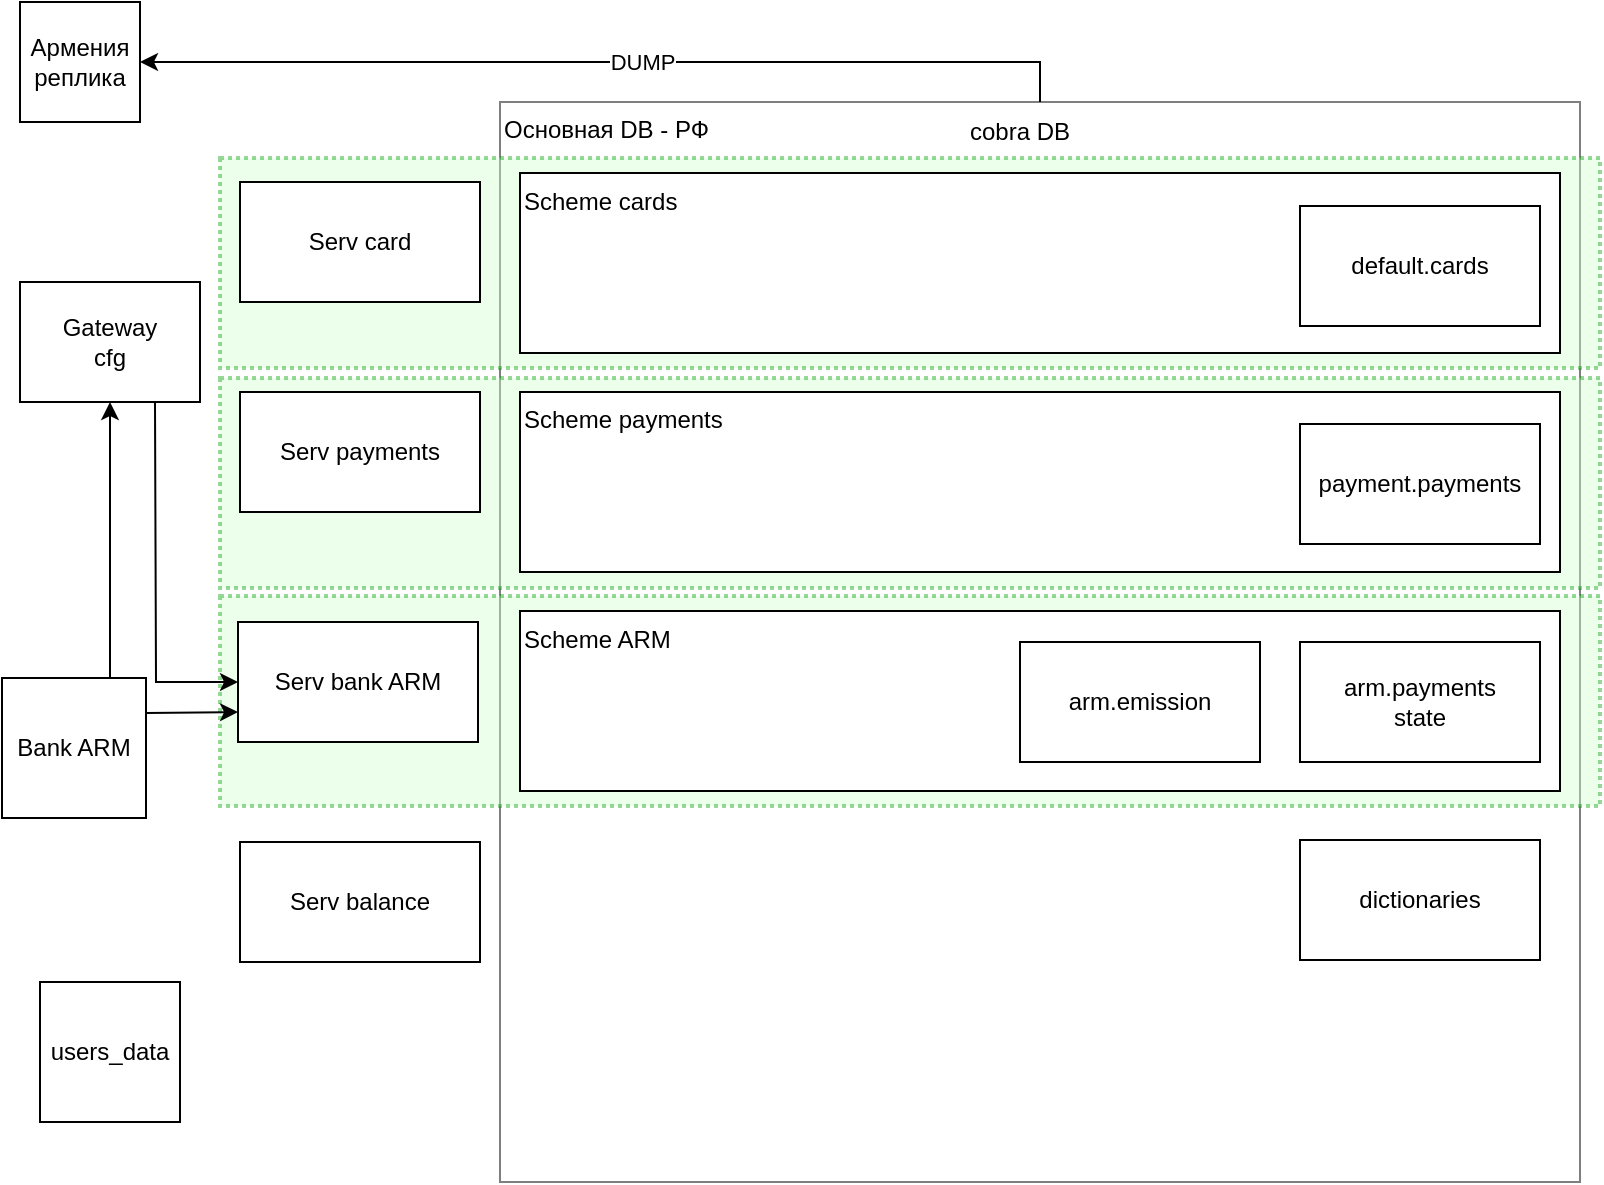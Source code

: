 <mxfile version="24.8.3">
  <diagram name="Page-1" id="Hn28ElPpoE1fGSyyux5D">
    <mxGraphModel dx="1464" dy="881" grid="1" gridSize="10" guides="1" tooltips="1" connect="1" arrows="1" fold="1" page="1" pageScale="1" pageWidth="850" pageHeight="1100" math="0" shadow="0">
      <root>
        <mxCell id="0" />
        <mxCell id="1" parent="0" />
        <mxCell id="pXgOiuOrskxZuiEhMHbN-3" value="Основная DB - РФ" style="rounded=0;whiteSpace=wrap;html=1;align=left;verticalAlign=top;opacity=50;" vertex="1" parent="1">
          <mxGeometry x="267" y="290" width="540" height="540" as="geometry" />
        </mxCell>
        <mxCell id="pXgOiuOrskxZuiEhMHbN-29" value="" style="rounded=0;whiteSpace=wrap;html=1;fillColor=#CCFFCC;strokeColor=#009900;opacity=40;strokeWidth=2;dashed=1;dashPattern=1 1;" vertex="1" parent="1">
          <mxGeometry x="127" y="537" width="690" height="105" as="geometry" />
        </mxCell>
        <mxCell id="pXgOiuOrskxZuiEhMHbN-18" value="" style="rounded=0;whiteSpace=wrap;html=1;fillColor=#CCFFCC;strokeColor=#009900;opacity=40;strokeWidth=2;dashed=1;dashPattern=1 1;" vertex="1" parent="1">
          <mxGeometry x="127" y="428" width="690" height="105" as="geometry" />
        </mxCell>
        <mxCell id="pXgOiuOrskxZuiEhMHbN-28" value="" style="rounded=0;whiteSpace=wrap;html=1;fillColor=#CCFFCC;strokeColor=#009900;opacity=40;strokeWidth=2;dashed=1;dashPattern=1 1;" vertex="1" parent="1">
          <mxGeometry x="127" y="318" width="690" height="105" as="geometry" />
        </mxCell>
        <mxCell id="pXgOiuOrskxZuiEhMHbN-1" value="Армения&lt;br&gt;реплика" style="whiteSpace=wrap;html=1;aspect=fixed;" vertex="1" parent="1">
          <mxGeometry x="27" y="240" width="60" height="60" as="geometry" />
        </mxCell>
        <mxCell id="pXgOiuOrskxZuiEhMHbN-2" value="cobra DB" style="text;html=1;align=center;verticalAlign=middle;whiteSpace=wrap;rounded=0;" vertex="1" parent="1">
          <mxGeometry x="487" y="290" width="80" height="30" as="geometry" />
        </mxCell>
        <mxCell id="pXgOiuOrskxZuiEhMHbN-4" value="" style="endArrow=classic;html=1;rounded=0;entryX=1;entryY=0.5;entryDx=0;entryDy=0;exitX=0.5;exitY=0;exitDx=0;exitDy=0;" edge="1" parent="1" source="pXgOiuOrskxZuiEhMHbN-3" target="pXgOiuOrskxZuiEhMHbN-1">
          <mxGeometry width="50" height="50" relative="1" as="geometry">
            <mxPoint x="537" y="280" as="sourcePoint" />
            <mxPoint x="87" y="260" as="targetPoint" />
            <Array as="points">
              <mxPoint x="537" y="270" />
              <mxPoint x="97" y="270" />
            </Array>
          </mxGeometry>
        </mxCell>
        <mxCell id="pXgOiuOrskxZuiEhMHbN-5" value="DUMP" style="edgeLabel;html=1;align=center;verticalAlign=middle;resizable=0;points=[];" vertex="1" connectable="0" parent="pXgOiuOrskxZuiEhMHbN-4">
          <mxGeometry x="-0.065" relative="1" as="geometry">
            <mxPoint as="offset" />
          </mxGeometry>
        </mxCell>
        <mxCell id="pXgOiuOrskxZuiEhMHbN-8" value="Scheme ARM" style="rounded=0;whiteSpace=wrap;html=1;align=left;verticalAlign=top;" vertex="1" parent="1">
          <mxGeometry x="277" y="544.5" width="520" height="90" as="geometry" />
        </mxCell>
        <mxCell id="pXgOiuOrskxZuiEhMHbN-7" value="arm.emission" style="rounded=0;whiteSpace=wrap;html=1;" vertex="1" parent="1">
          <mxGeometry x="527" y="560" width="120" height="60" as="geometry" />
        </mxCell>
        <mxCell id="pXgOiuOrskxZuiEhMHbN-9" value="Serv bank ARM" style="rounded=0;whiteSpace=wrap;html=1;" vertex="1" parent="1">
          <mxGeometry x="136" y="550" width="120" height="60" as="geometry" />
        </mxCell>
        <mxCell id="pXgOiuOrskxZuiEhMHbN-10" value="Serv card" style="rounded=0;whiteSpace=wrap;html=1;" vertex="1" parent="1">
          <mxGeometry x="137" y="330" width="120" height="60" as="geometry" />
        </mxCell>
        <mxCell id="pXgOiuOrskxZuiEhMHbN-11" value="arm.payments&lt;br&gt;state" style="rounded=0;whiteSpace=wrap;html=1;" vertex="1" parent="1">
          <mxGeometry x="667" y="560" width="120" height="60" as="geometry" />
        </mxCell>
        <mxCell id="pXgOiuOrskxZuiEhMHbN-12" value="Serv payments" style="rounded=0;whiteSpace=wrap;html=1;" vertex="1" parent="1">
          <mxGeometry x="137" y="435" width="120" height="60" as="geometry" />
        </mxCell>
        <mxCell id="pXgOiuOrskxZuiEhMHbN-14" value="Scheme payments" style="rounded=0;whiteSpace=wrap;html=1;horizontal=1;verticalAlign=top;align=left;" vertex="1" parent="1">
          <mxGeometry x="277" y="435" width="520" height="90" as="geometry" />
        </mxCell>
        <mxCell id="pXgOiuOrskxZuiEhMHbN-13" value="payment.payments" style="rounded=0;whiteSpace=wrap;html=1;" vertex="1" parent="1">
          <mxGeometry x="667" y="451" width="120" height="60" as="geometry" />
        </mxCell>
        <mxCell id="pXgOiuOrskxZuiEhMHbN-15" value="Gateway&lt;br&gt;cfg" style="rounded=0;whiteSpace=wrap;html=1;" vertex="1" parent="1">
          <mxGeometry x="27" y="380" width="90" height="60" as="geometry" />
        </mxCell>
        <mxCell id="pXgOiuOrskxZuiEhMHbN-16" value="" style="endArrow=classic;html=1;rounded=0;exitX=0.75;exitY=1;exitDx=0;exitDy=0;entryX=0;entryY=0.5;entryDx=0;entryDy=0;" edge="1" parent="1" source="pXgOiuOrskxZuiEhMHbN-15" target="pXgOiuOrskxZuiEhMHbN-9">
          <mxGeometry width="50" height="50" relative="1" as="geometry">
            <mxPoint x="88" y="440" as="sourcePoint" />
            <mxPoint x="127" y="580" as="targetPoint" />
            <Array as="points">
              <mxPoint x="95" y="580" />
            </Array>
          </mxGeometry>
        </mxCell>
        <mxCell id="pXgOiuOrskxZuiEhMHbN-20" value="Scheme cards" style="rounded=0;whiteSpace=wrap;html=1;verticalAlign=top;align=left;" vertex="1" parent="1">
          <mxGeometry x="277" y="325.5" width="520" height="90" as="geometry" />
        </mxCell>
        <mxCell id="pXgOiuOrskxZuiEhMHbN-6" value="default.cards" style="rounded=0;whiteSpace=wrap;html=1;" vertex="1" parent="1">
          <mxGeometry x="667" y="342" width="120" height="60" as="geometry" />
        </mxCell>
        <mxCell id="pXgOiuOrskxZuiEhMHbN-22" value="dictionaries" style="rounded=0;whiteSpace=wrap;html=1;" vertex="1" parent="1">
          <mxGeometry x="667" y="659" width="120" height="60" as="geometry" />
        </mxCell>
        <mxCell id="pXgOiuOrskxZuiEhMHbN-23" value="users_data" style="rounded=0;whiteSpace=wrap;html=1;" vertex="1" parent="1">
          <mxGeometry x="37" y="730" width="70" height="70" as="geometry" />
        </mxCell>
        <mxCell id="pXgOiuOrskxZuiEhMHbN-24" value="Serv balance" style="rounded=0;whiteSpace=wrap;html=1;" vertex="1" parent="1">
          <mxGeometry x="137" y="660" width="120" height="60" as="geometry" />
        </mxCell>
        <mxCell id="pXgOiuOrskxZuiEhMHbN-25" value="Bank ARM" style="rounded=0;whiteSpace=wrap;html=1;" vertex="1" parent="1">
          <mxGeometry x="18" y="578" width="72" height="70" as="geometry" />
        </mxCell>
        <mxCell id="pXgOiuOrskxZuiEhMHbN-26" value="" style="endArrow=classic;html=1;rounded=0;entryX=0;entryY=0.75;entryDx=0;entryDy=0;exitX=1;exitY=0.25;exitDx=0;exitDy=0;" edge="1" parent="1" source="pXgOiuOrskxZuiEhMHbN-25" target="pXgOiuOrskxZuiEhMHbN-9">
          <mxGeometry width="50" height="50" relative="1" as="geometry">
            <mxPoint x="437" y="630" as="sourcePoint" />
            <mxPoint x="487" y="580" as="targetPoint" />
          </mxGeometry>
        </mxCell>
        <mxCell id="pXgOiuOrskxZuiEhMHbN-27" value="" style="endArrow=classic;html=1;rounded=0;entryX=0.5;entryY=1;entryDx=0;entryDy=0;exitX=0.75;exitY=0;exitDx=0;exitDy=0;" edge="1" parent="1" source="pXgOiuOrskxZuiEhMHbN-25" target="pXgOiuOrskxZuiEhMHbN-15">
          <mxGeometry width="50" height="50" relative="1" as="geometry">
            <mxPoint x="437" y="630" as="sourcePoint" />
            <mxPoint x="487" y="580" as="targetPoint" />
          </mxGeometry>
        </mxCell>
      </root>
    </mxGraphModel>
  </diagram>
</mxfile>
